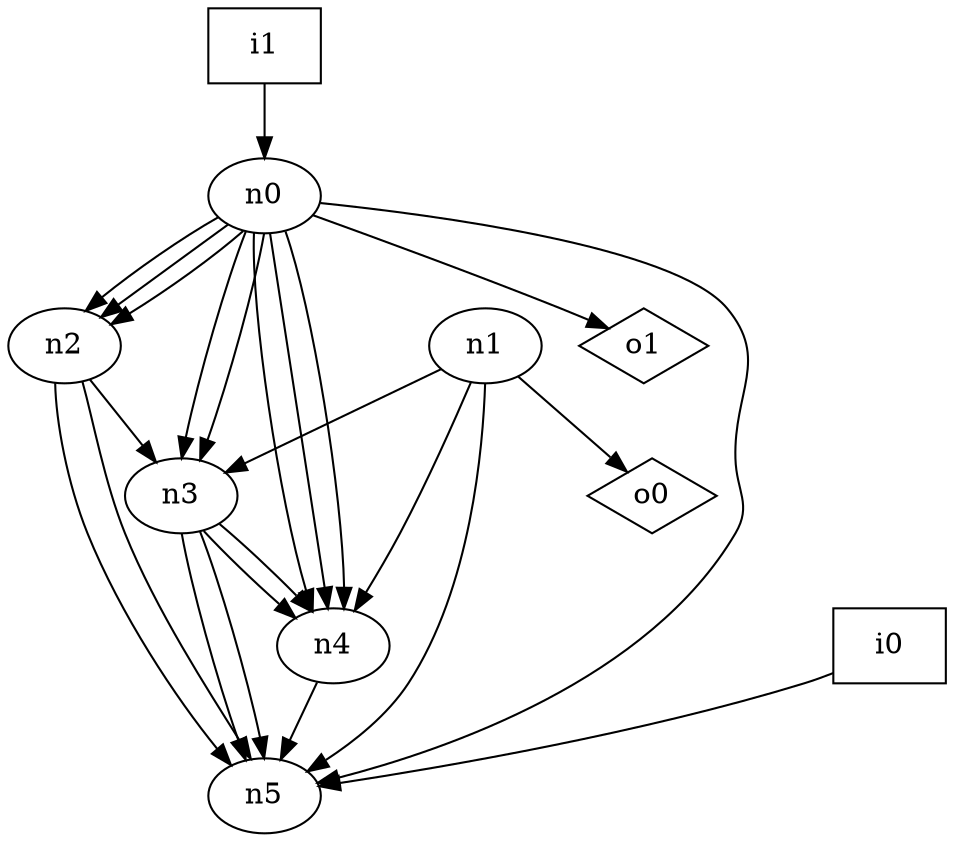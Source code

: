 digraph G {
n0 [label="n0"];
n1 [label="n1"];
n2 [label="n2"];
n3 [label="n3"];
n4 [label="n4"];
n5 [label="n5"];
n6 [label="i0",shape="box"];
n7 [label="i1",shape="box"];
n8 [label="o0",shape="diamond"];
n9 [label="o1",shape="diamond"];
n0 -> n2
n0 -> n2
n0 -> n2
n0 -> n3
n0 -> n3
n0 -> n4
n0 -> n4
n0 -> n4
n0 -> n5
n0 -> n9
n1 -> n3
n1 -> n4
n1 -> n5
n1 -> n8
n2 -> n3
n2 -> n5
n2 -> n5
n3 -> n4
n3 -> n4
n3 -> n5
n3 -> n5
n4 -> n5
n6 -> n5
n7 -> n0
}
